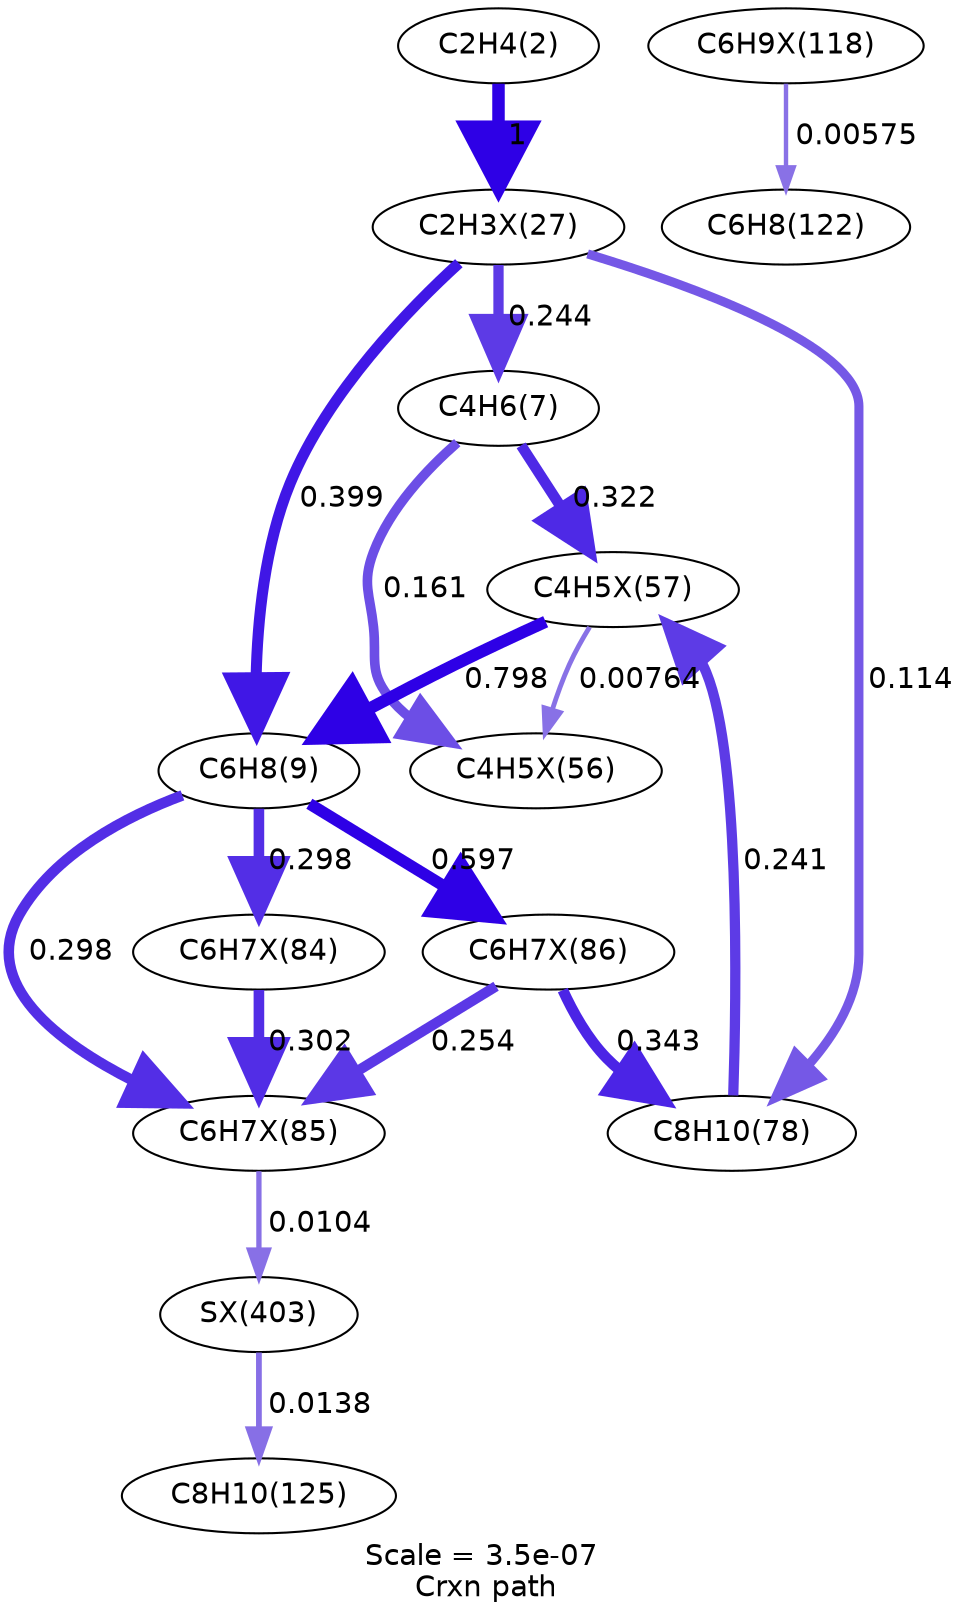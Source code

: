 digraph reaction_paths {
center=1;
s5 -> s55[fontname="Helvetica", style="setlinewidth(6)", arrowsize=3, color="0.7, 1.5, 0.9"
, label=" 1"];
s55 -> s8[fontname="Helvetica", style="setlinewidth(4.94)", arrowsize=2.47, color="0.7, 0.744, 0.9"
, label=" 0.244"];
s55 -> s9[fontname="Helvetica", style="setlinewidth(5.31)", arrowsize=2.65, color="0.7, 0.899, 0.9"
, label=" 0.399"];
s55 -> s12[fontname="Helvetica", style="setlinewidth(4.36)", arrowsize=2.18, color="0.7, 0.614, 0.9"
, label=" 0.114"];
s8 -> s64[fontname="Helvetica", style="setlinewidth(5.14)", arrowsize=2.57, color="0.7, 0.822, 0.9"
, label=" 0.322"];
s8 -> s63[fontname="Helvetica", style="setlinewidth(4.62)", arrowsize=2.31, color="0.7, 0.661, 0.9"
, label=" 0.161"];
s64 -> s9[fontname="Helvetica", style="setlinewidth(5.83)", arrowsize=2.91, color="0.7, 1.3, 0.9"
, label=" 0.798"];
s64 -> s63[fontname="Helvetica", style="setlinewidth(2.32)", arrowsize=1.16, color="0.7, 0.508, 0.9"
, label=" 0.00764"];
s12 -> s64[fontname="Helvetica", style="setlinewidth(4.93)", arrowsize=2.46, color="0.7, 0.741, 0.9"
, label=" 0.241"];
s9 -> s73[fontname="Helvetica", style="setlinewidth(5.61)", arrowsize=2.81, color="0.7, 1.1, 0.9"
, label=" 0.597"];
s9 -> s72[fontname="Helvetica", style="setlinewidth(5.09)", arrowsize=2.54, color="0.7, 0.798, 0.9"
, label=" 0.298"];
s9 -> s71[fontname="Helvetica", style="setlinewidth(5.09)", arrowsize=2.54, color="0.7, 0.798, 0.9"
, label=" 0.298"];
s76 -> s14[fontname="Helvetica", style="setlinewidth(2.11)", arrowsize=1.05, color="0.7, 0.506, 0.9"
, label=" 0.00575"];
s73 -> s12[fontname="Helvetica", style="setlinewidth(5.19)", arrowsize=2.6, color="0.7, 0.843, 0.9"
, label=" 0.343"];
s73 -> s72[fontname="Helvetica", style="setlinewidth(4.96)", arrowsize=2.48, color="0.7, 0.754, 0.9"
, label=" 0.254"];
s71 -> s72[fontname="Helvetica", style="setlinewidth(5.1)", arrowsize=2.55, color="0.7, 0.802, 0.9"
, label=" 0.302"];
s72 -> s91[fontname="Helvetica", style="setlinewidth(2.55)", arrowsize=1.28, color="0.7, 0.51, 0.9"
, label=" 0.0104"];
s91 -> s15[fontname="Helvetica", style="setlinewidth(2.77)", arrowsize=1.38, color="0.7, 0.514, 0.9"
, label=" 0.0138"];
s5 [ fontname="Helvetica", label="C2H4(2)"];
s8 [ fontname="Helvetica", label="C4H6(7)"];
s9 [ fontname="Helvetica", label="C6H8(9)"];
s12 [ fontname="Helvetica", label="C8H10(78)"];
s14 [ fontname="Helvetica", label="C6H8(122)"];
s15 [ fontname="Helvetica", label="C8H10(125)"];
s55 [ fontname="Helvetica", label="C2H3X(27)"];
s63 [ fontname="Helvetica", label="C4H5X(56)"];
s64 [ fontname="Helvetica", label="C4H5X(57)"];
s71 [ fontname="Helvetica", label="C6H7X(84)"];
s72 [ fontname="Helvetica", label="C6H7X(85)"];
s73 [ fontname="Helvetica", label="C6H7X(86)"];
s76 [ fontname="Helvetica", label="C6H9X(118)"];
s91 [ fontname="Helvetica", label="SX(403)"];
 label = "Scale = 3.5e-07\l Crxn path";
 fontname = "Helvetica";
}

